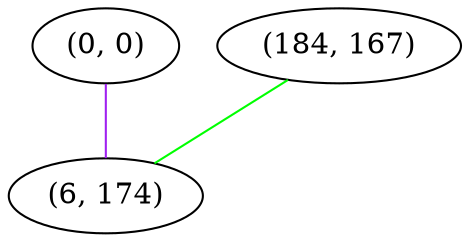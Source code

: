 graph "" {
"(0, 0)";
"(184, 167)";
"(6, 174)";
"(0, 0)" -- "(6, 174)"  [color=purple, key=0, weight=4];
"(184, 167)" -- "(6, 174)"  [color=green, key=0, weight=2];
}
